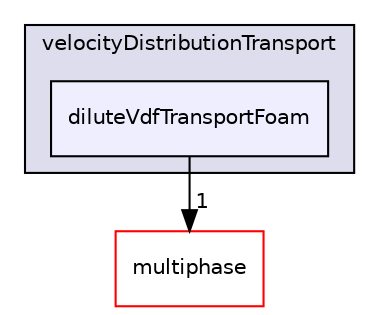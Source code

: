 digraph "diluteVdfTransportFoam" {
  bgcolor=transparent;
  compound=true
  node [ fontsize="10", fontname="Helvetica"];
  edge [ labelfontsize="10", labelfontname="Helvetica"];
  subgraph clusterdir_10d1a8eca2888f4b01ba695f0339581e {
    graph [ bgcolor="#ddddee", pencolor="black", label="velocityDistributionTransport" fontname="Helvetica", fontsize="10", URL="dir_10d1a8eca2888f4b01ba695f0339581e.html"]
  dir_128f7d07993ce103941f87bf4aef3544 [shape=box, label="diluteVdfTransportFoam", style="filled", fillcolor="#eeeeff", pencolor="black", URL="dir_128f7d07993ce103941f87bf4aef3544.html"];
  }
  dir_d62a5a20700de1cb9696e405d497a576 [shape=box label="multiphase" color="red" URL="dir_d62a5a20700de1cb9696e405d497a576.html"];
  dir_128f7d07993ce103941f87bf4aef3544->dir_d62a5a20700de1cb9696e405d497a576 [headlabel="1", labeldistance=1.5 headhref="dir_000106_000008.html"];
}

